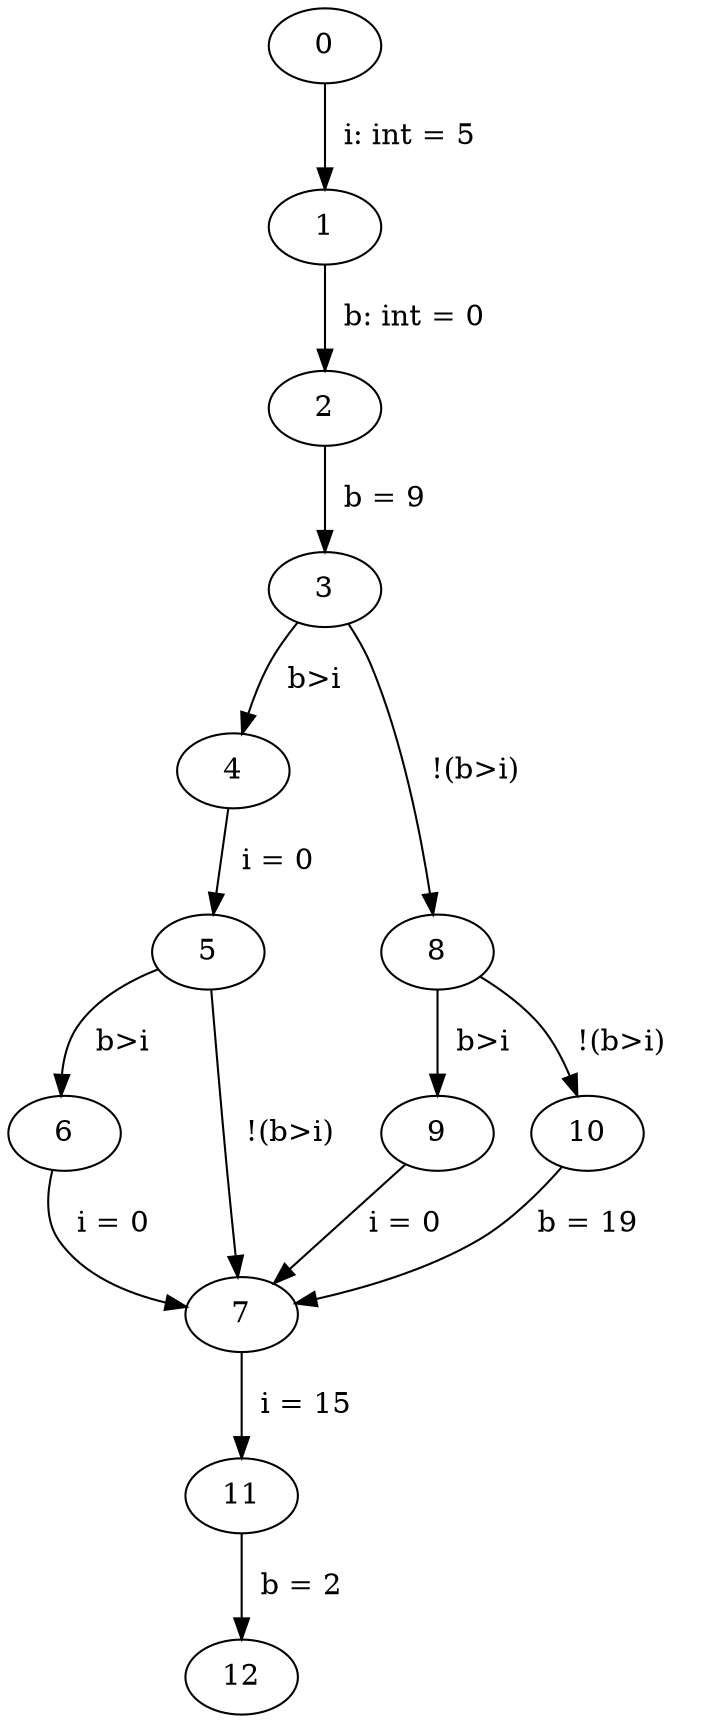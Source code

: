 digraph ProgramGraph{
"0" -> "1" [label="  i: int = 5   "] 
"1" -> "2" [label="  b: int = 0   "] 
"2" -> "3" [label="  b = 9   "] 
"3" -> "4" [label="  b>i   "] 
"3" -> "8" [label="  !(b>i)   "] 
"4" -> "5" [label="  i = 0   "] 
"5" -> "6" [label="  b>i   "] 
"5" -> "7" [label="  !(b>i)   "] 
"6" -> "7" [label="  i = 0   "] 
"7" -> "11" [label="  i = 15   "] 
"8" -> "9" [label="  b>i   "] 
"8" -> "10" [label="  !(b>i)   "] 
"9" -> "7" [label="  i = 0   "] 
"10" -> "7" [label="  b = 19   "] 
"11" -> "12" [label="  b = 2   "] 
}